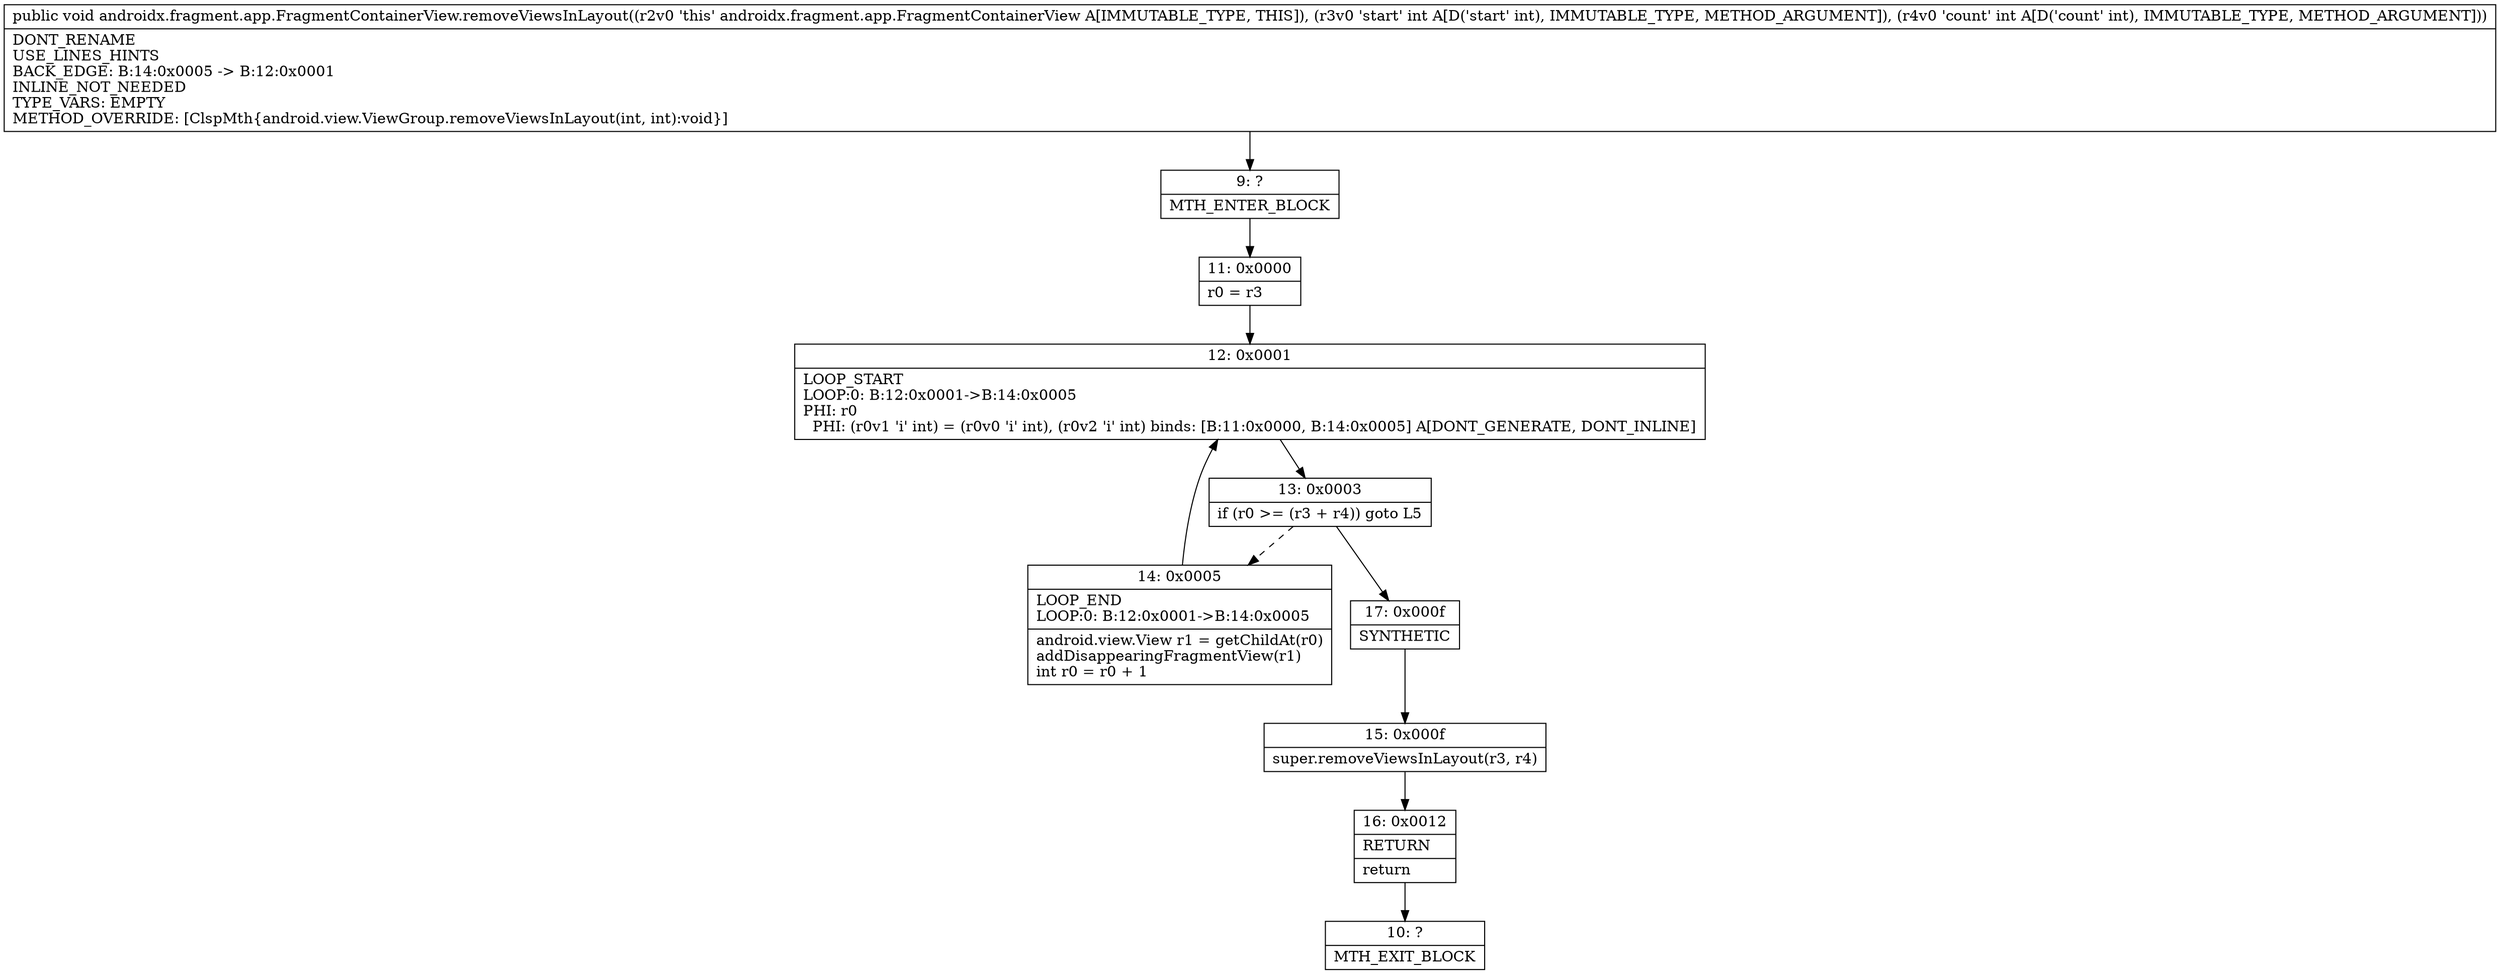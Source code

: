 digraph "CFG forandroidx.fragment.app.FragmentContainerView.removeViewsInLayout(II)V" {
Node_9 [shape=record,label="{9\:\ ?|MTH_ENTER_BLOCK\l}"];
Node_11 [shape=record,label="{11\:\ 0x0000|r0 = r3\l}"];
Node_12 [shape=record,label="{12\:\ 0x0001|LOOP_START\lLOOP:0: B:12:0x0001\-\>B:14:0x0005\lPHI: r0 \l  PHI: (r0v1 'i' int) = (r0v0 'i' int), (r0v2 'i' int) binds: [B:11:0x0000, B:14:0x0005] A[DONT_GENERATE, DONT_INLINE]\l}"];
Node_13 [shape=record,label="{13\:\ 0x0003|if (r0 \>= (r3 + r4)) goto L5\l}"];
Node_14 [shape=record,label="{14\:\ 0x0005|LOOP_END\lLOOP:0: B:12:0x0001\-\>B:14:0x0005\l|android.view.View r1 = getChildAt(r0)\laddDisappearingFragmentView(r1)\lint r0 = r0 + 1\l}"];
Node_17 [shape=record,label="{17\:\ 0x000f|SYNTHETIC\l}"];
Node_15 [shape=record,label="{15\:\ 0x000f|super.removeViewsInLayout(r3, r4)\l}"];
Node_16 [shape=record,label="{16\:\ 0x0012|RETURN\l|return\l}"];
Node_10 [shape=record,label="{10\:\ ?|MTH_EXIT_BLOCK\l}"];
MethodNode[shape=record,label="{public void androidx.fragment.app.FragmentContainerView.removeViewsInLayout((r2v0 'this' androidx.fragment.app.FragmentContainerView A[IMMUTABLE_TYPE, THIS]), (r3v0 'start' int A[D('start' int), IMMUTABLE_TYPE, METHOD_ARGUMENT]), (r4v0 'count' int A[D('count' int), IMMUTABLE_TYPE, METHOD_ARGUMENT]))  | DONT_RENAME\lUSE_LINES_HINTS\lBACK_EDGE: B:14:0x0005 \-\> B:12:0x0001\lINLINE_NOT_NEEDED\lTYPE_VARS: EMPTY\lMETHOD_OVERRIDE: [ClspMth\{android.view.ViewGroup.removeViewsInLayout(int, int):void\}]\l}"];
MethodNode -> Node_9;Node_9 -> Node_11;
Node_11 -> Node_12;
Node_12 -> Node_13;
Node_13 -> Node_14[style=dashed];
Node_13 -> Node_17;
Node_14 -> Node_12;
Node_17 -> Node_15;
Node_15 -> Node_16;
Node_16 -> Node_10;
}

